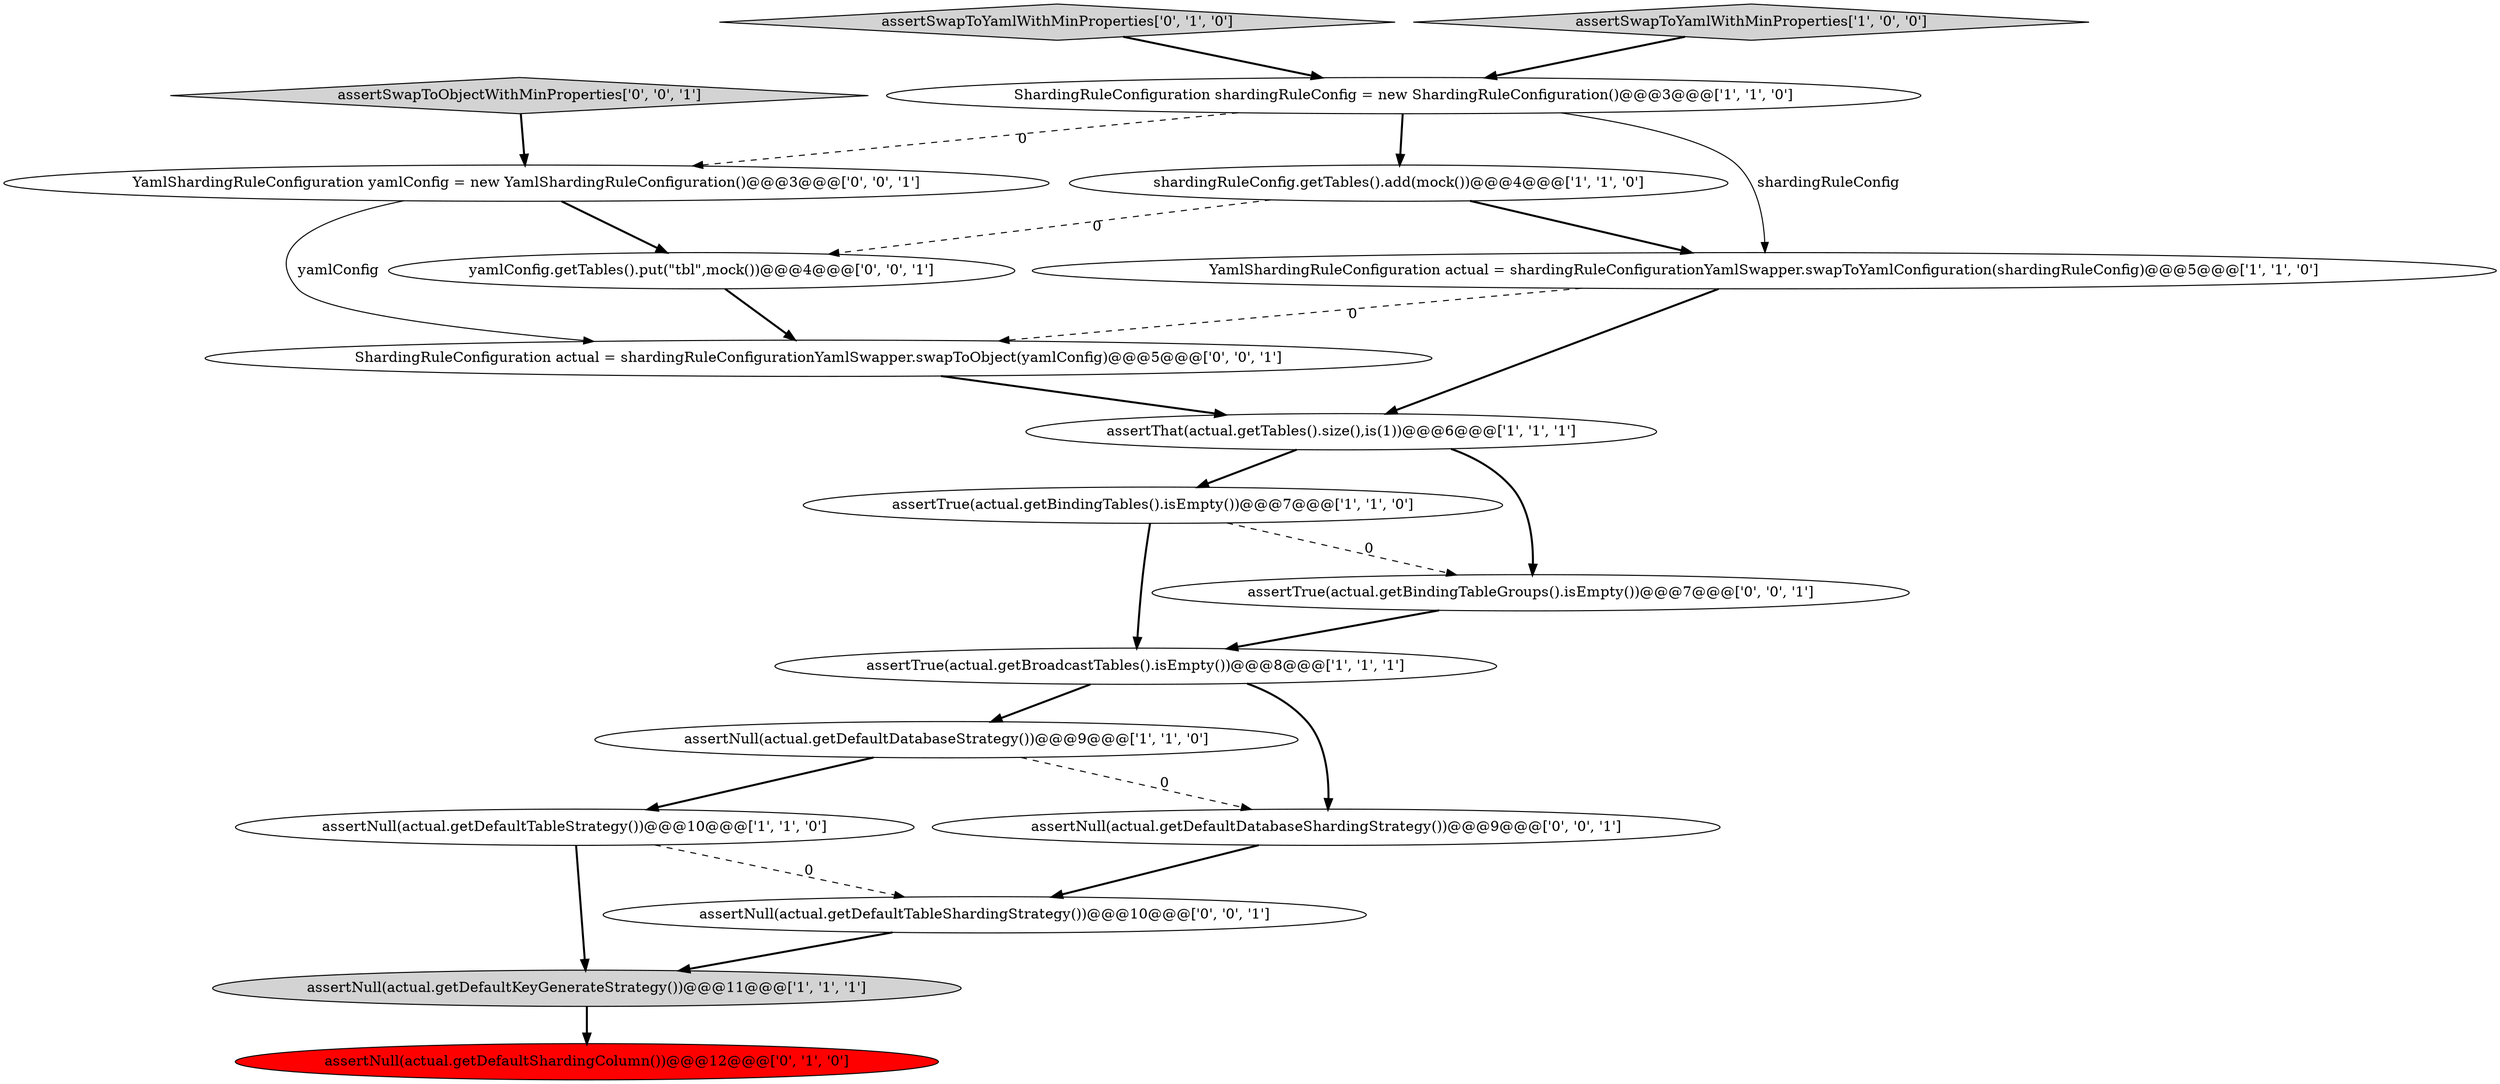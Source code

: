digraph {
0 [style = filled, label = "assertTrue(actual.getBroadcastTables().isEmpty())@@@8@@@['1', '1', '1']", fillcolor = white, shape = ellipse image = "AAA0AAABBB1BBB"];
16 [style = filled, label = "assertTrue(actual.getBindingTableGroups().isEmpty())@@@7@@@['0', '0', '1']", fillcolor = white, shape = ellipse image = "AAA0AAABBB3BBB"];
9 [style = filled, label = "assertNull(actual.getDefaultTableStrategy())@@@10@@@['1', '1', '0']", fillcolor = white, shape = ellipse image = "AAA0AAABBB1BBB"];
14 [style = filled, label = "assertNull(actual.getDefaultTableShardingStrategy())@@@10@@@['0', '0', '1']", fillcolor = white, shape = ellipse image = "AAA0AAABBB3BBB"];
10 [style = filled, label = "assertSwapToYamlWithMinProperties['0', '1', '0']", fillcolor = lightgray, shape = diamond image = "AAA0AAABBB2BBB"];
11 [style = filled, label = "assertNull(actual.getDefaultShardingColumn())@@@12@@@['0', '1', '0']", fillcolor = red, shape = ellipse image = "AAA1AAABBB2BBB"];
4 [style = filled, label = "assertNull(actual.getDefaultDatabaseStrategy())@@@9@@@['1', '1', '0']", fillcolor = white, shape = ellipse image = "AAA0AAABBB1BBB"];
7 [style = filled, label = "assertTrue(actual.getBindingTables().isEmpty())@@@7@@@['1', '1', '0']", fillcolor = white, shape = ellipse image = "AAA0AAABBB1BBB"];
1 [style = filled, label = "assertNull(actual.getDefaultKeyGenerateStrategy())@@@11@@@['1', '1', '1']", fillcolor = lightgray, shape = ellipse image = "AAA0AAABBB1BBB"];
3 [style = filled, label = "shardingRuleConfig.getTables().add(mock())@@@4@@@['1', '1', '0']", fillcolor = white, shape = ellipse image = "AAA0AAABBB1BBB"];
5 [style = filled, label = "assertSwapToYamlWithMinProperties['1', '0', '0']", fillcolor = lightgray, shape = diamond image = "AAA0AAABBB1BBB"];
12 [style = filled, label = "yamlConfig.getTables().put(\"tbl\",mock())@@@4@@@['0', '0', '1']", fillcolor = white, shape = ellipse image = "AAA0AAABBB3BBB"];
17 [style = filled, label = "assertNull(actual.getDefaultDatabaseShardingStrategy())@@@9@@@['0', '0', '1']", fillcolor = white, shape = ellipse image = "AAA0AAABBB3BBB"];
13 [style = filled, label = "ShardingRuleConfiguration actual = shardingRuleConfigurationYamlSwapper.swapToObject(yamlConfig)@@@5@@@['0', '0', '1']", fillcolor = white, shape = ellipse image = "AAA0AAABBB3BBB"];
18 [style = filled, label = "assertSwapToObjectWithMinProperties['0', '0', '1']", fillcolor = lightgray, shape = diamond image = "AAA0AAABBB3BBB"];
15 [style = filled, label = "YamlShardingRuleConfiguration yamlConfig = new YamlShardingRuleConfiguration()@@@3@@@['0', '0', '1']", fillcolor = white, shape = ellipse image = "AAA0AAABBB3BBB"];
6 [style = filled, label = "assertThat(actual.getTables().size(),is(1))@@@6@@@['1', '1', '1']", fillcolor = white, shape = ellipse image = "AAA0AAABBB1BBB"];
8 [style = filled, label = "ShardingRuleConfiguration shardingRuleConfig = new ShardingRuleConfiguration()@@@3@@@['1', '1', '0']", fillcolor = white, shape = ellipse image = "AAA0AAABBB1BBB"];
2 [style = filled, label = "YamlShardingRuleConfiguration actual = shardingRuleConfigurationYamlSwapper.swapToYamlConfiguration(shardingRuleConfig)@@@5@@@['1', '1', '0']", fillcolor = white, shape = ellipse image = "AAA0AAABBB1BBB"];
4->9 [style = bold, label=""];
5->8 [style = bold, label=""];
16->0 [style = bold, label=""];
4->17 [style = dashed, label="0"];
2->6 [style = bold, label=""];
0->17 [style = bold, label=""];
7->16 [style = dashed, label="0"];
8->2 [style = solid, label="shardingRuleConfig"];
8->15 [style = dashed, label="0"];
8->3 [style = bold, label=""];
18->15 [style = bold, label=""];
7->0 [style = bold, label=""];
14->1 [style = bold, label=""];
1->11 [style = bold, label=""];
12->13 [style = bold, label=""];
9->14 [style = dashed, label="0"];
3->12 [style = dashed, label="0"];
3->2 [style = bold, label=""];
10->8 [style = bold, label=""];
0->4 [style = bold, label=""];
6->16 [style = bold, label=""];
17->14 [style = bold, label=""];
2->13 [style = dashed, label="0"];
15->12 [style = bold, label=""];
13->6 [style = bold, label=""];
6->7 [style = bold, label=""];
9->1 [style = bold, label=""];
15->13 [style = solid, label="yamlConfig"];
}
